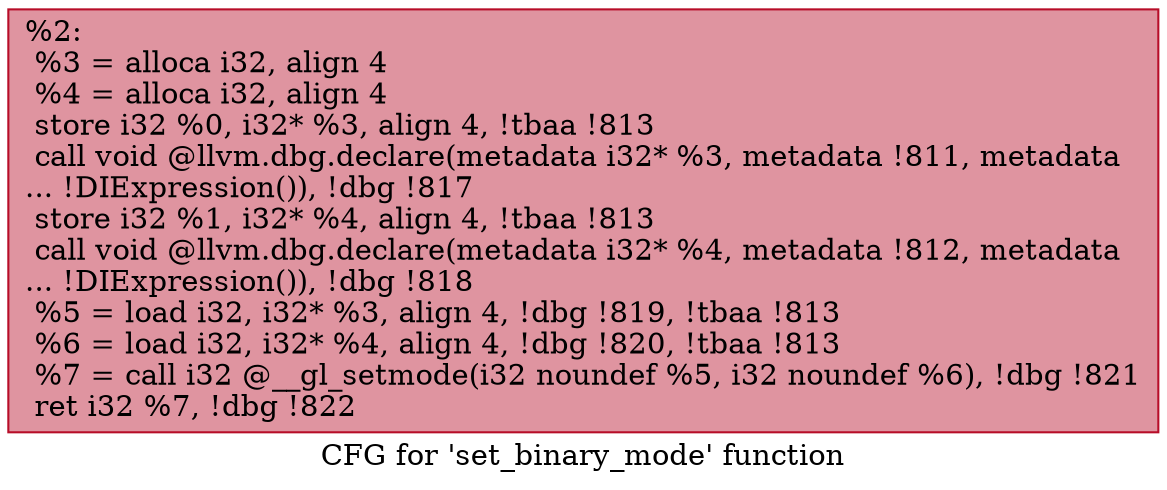 digraph "CFG for 'set_binary_mode' function" {
	label="CFG for 'set_binary_mode' function";

	Node0x800200 [shape=record,color="#b70d28ff", style=filled, fillcolor="#b70d2870",label="{%2:\l  %3 = alloca i32, align 4\l  %4 = alloca i32, align 4\l  store i32 %0, i32* %3, align 4, !tbaa !813\l  call void @llvm.dbg.declare(metadata i32* %3, metadata !811, metadata\l... !DIExpression()), !dbg !817\l  store i32 %1, i32* %4, align 4, !tbaa !813\l  call void @llvm.dbg.declare(metadata i32* %4, metadata !812, metadata\l... !DIExpression()), !dbg !818\l  %5 = load i32, i32* %3, align 4, !dbg !819, !tbaa !813\l  %6 = load i32, i32* %4, align 4, !dbg !820, !tbaa !813\l  %7 = call i32 @__gl_setmode(i32 noundef %5, i32 noundef %6), !dbg !821\l  ret i32 %7, !dbg !822\l}"];
}
